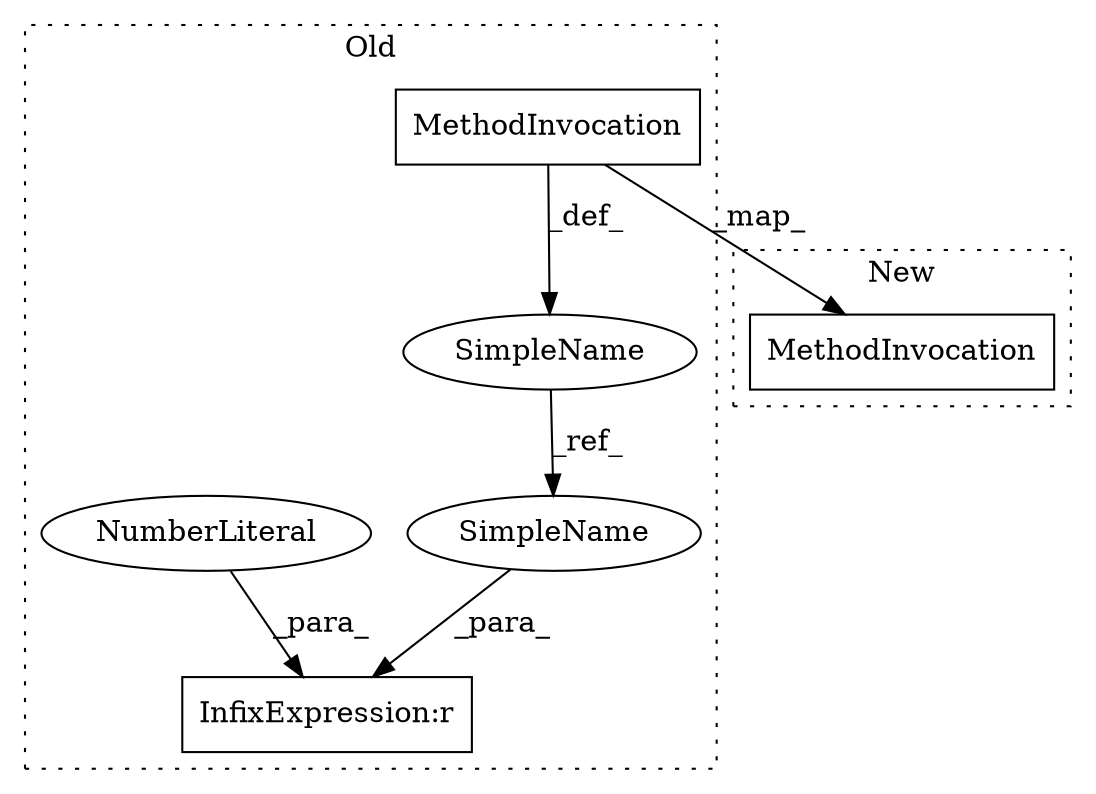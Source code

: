 digraph G {
subgraph cluster0 {
1 [label="MethodInvocation" a="32" s="782,793" l="4,1" shape="box"];
3 [label="NumberLiteral" a="34" s="812" l="1" shape="ellipse"];
4 [label="SimpleName" a="42" s="804" l="4" shape="ellipse"];
5 [label="SimpleName" a="42" s="771" l="4" shape="ellipse"];
6 [label="InfixExpression:r" a="27" s="808" l="4" shape="box"];
label = "Old";
style="dotted";
}
subgraph cluster1 {
2 [label="MethodInvocation" a="32" s="754,765" l="4,1" shape="box"];
label = "New";
style="dotted";
}
1 -> 2 [label="_map_"];
1 -> 5 [label="_def_"];
3 -> 6 [label="_para_"];
4 -> 6 [label="_para_"];
5 -> 4 [label="_ref_"];
}